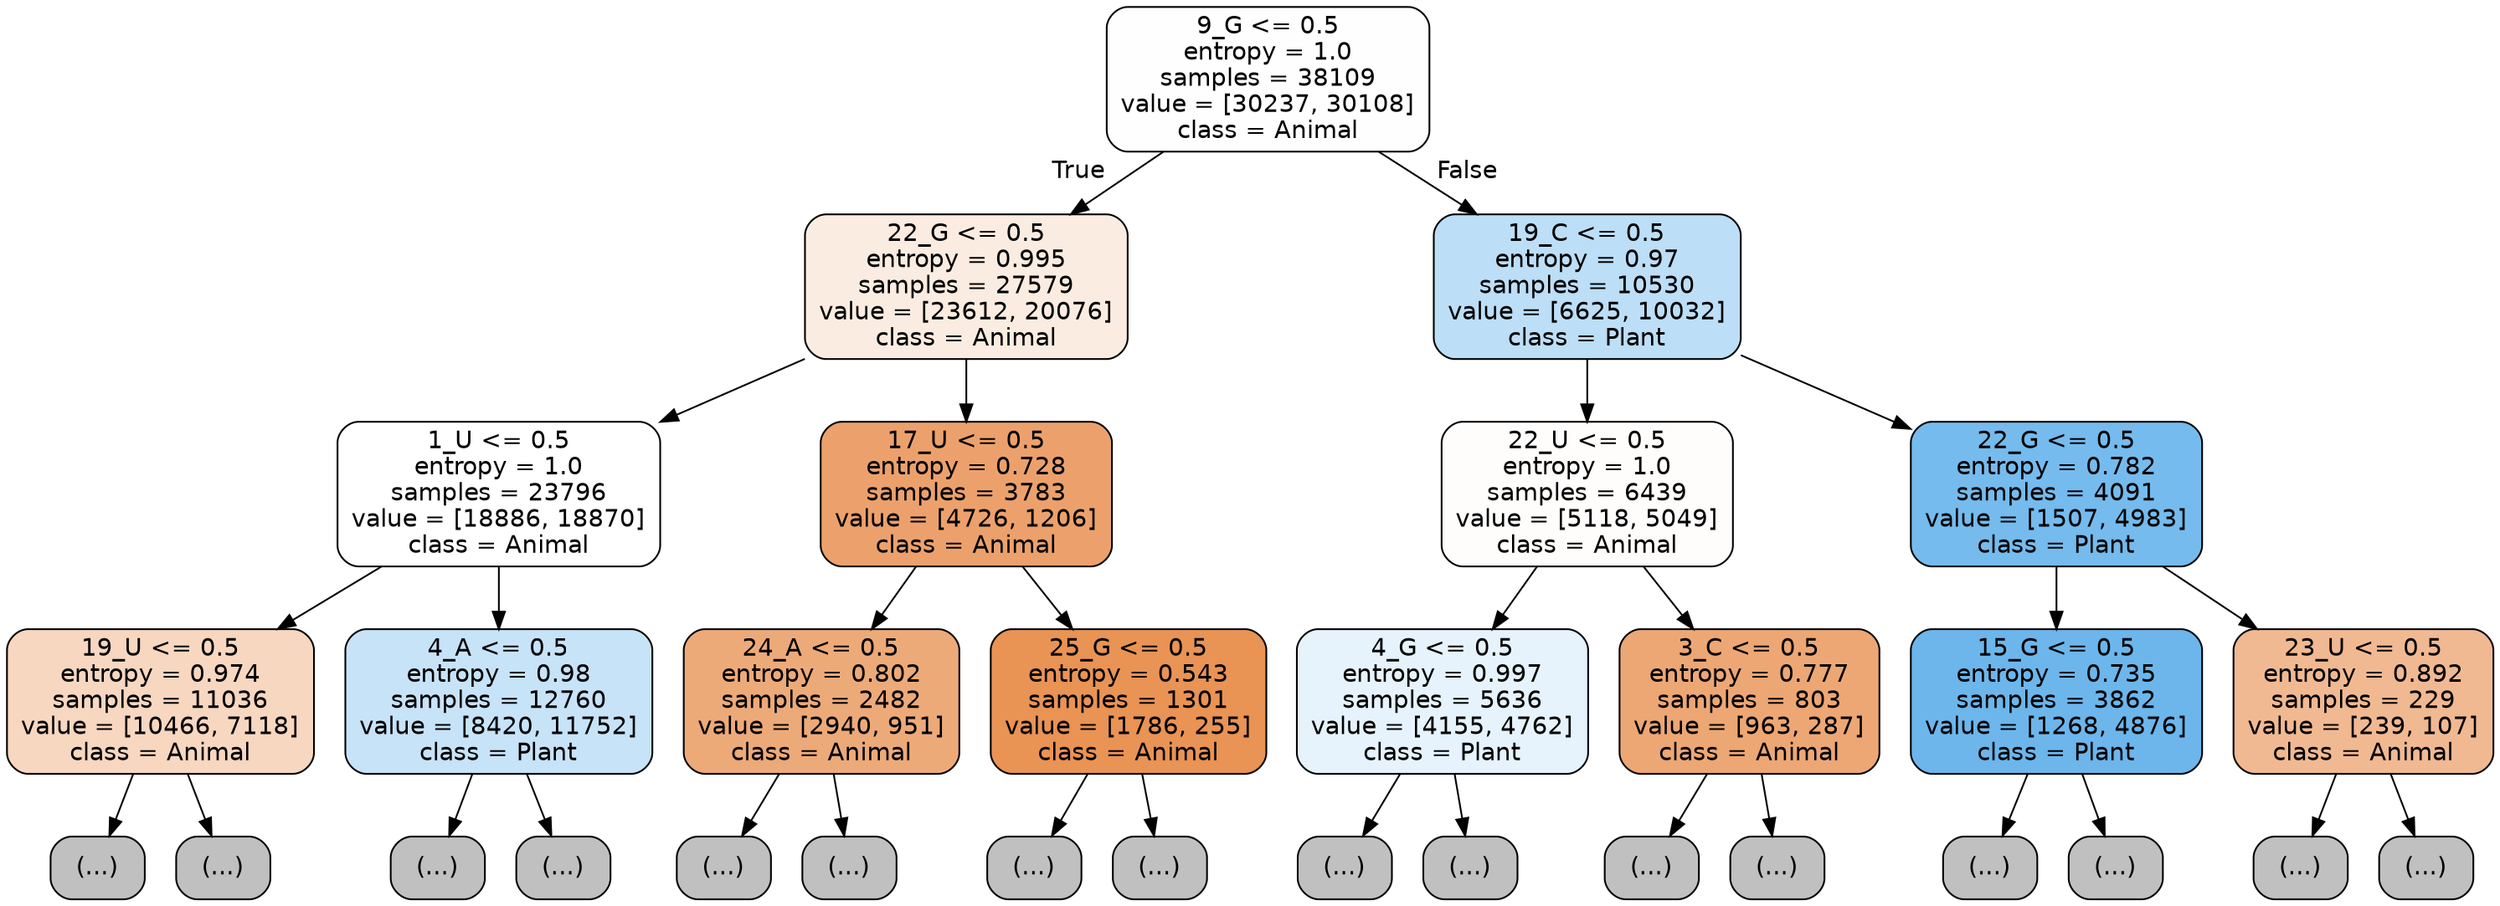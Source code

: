 digraph Tree {
node [shape=box, style="filled, rounded", color="black", fontname="helvetica"] ;
edge [fontname="helvetica"] ;
0 [label="9_G <= 0.5\nentropy = 1.0\nsamples = 38109\nvalue = [30237, 30108]\nclass = Animal", fillcolor="#fffefe"] ;
1 [label="22_G <= 0.5\nentropy = 0.995\nsamples = 27579\nvalue = [23612, 20076]\nclass = Animal", fillcolor="#fbece1"] ;
0 -> 1 [labeldistance=2.5, labelangle=45, headlabel="True"] ;
2 [label="1_U <= 0.5\nentropy = 1.0\nsamples = 23796\nvalue = [18886, 18870]\nclass = Animal", fillcolor="#ffffff"] ;
1 -> 2 ;
3 [label="19_U <= 0.5\nentropy = 0.974\nsamples = 11036\nvalue = [10466, 7118]\nclass = Animal", fillcolor="#f7d7c0"] ;
2 -> 3 ;
4 [label="(...)", fillcolor="#C0C0C0"] ;
3 -> 4 ;
4589 [label="(...)", fillcolor="#C0C0C0"] ;
3 -> 4589 ;
6156 [label="4_A <= 0.5\nentropy = 0.98\nsamples = 12760\nvalue = [8420, 11752]\nclass = Plant", fillcolor="#c7e3f8"] ;
2 -> 6156 ;
6157 [label="(...)", fillcolor="#C0C0C0"] ;
6156 -> 6157 ;
9894 [label="(...)", fillcolor="#C0C0C0"] ;
6156 -> 9894 ;
11037 [label="17_U <= 0.5\nentropy = 0.728\nsamples = 3783\nvalue = [4726, 1206]\nclass = Animal", fillcolor="#eca16c"] ;
1 -> 11037 ;
11038 [label="24_A <= 0.5\nentropy = 0.802\nsamples = 2482\nvalue = [2940, 951]\nclass = Animal", fillcolor="#edaa79"] ;
11037 -> 11038 ;
11039 [label="(...)", fillcolor="#C0C0C0"] ;
11038 -> 11039 ;
12026 [label="(...)", fillcolor="#C0C0C0"] ;
11038 -> 12026 ;
12089 [label="25_G <= 0.5\nentropy = 0.543\nsamples = 1301\nvalue = [1786, 255]\nclass = Animal", fillcolor="#e99355"] ;
11037 -> 12089 ;
12090 [label="(...)", fillcolor="#C0C0C0"] ;
12089 -> 12090 ;
12491 [label="(...)", fillcolor="#C0C0C0"] ;
12089 -> 12491 ;
12504 [label="19_C <= 0.5\nentropy = 0.97\nsamples = 10530\nvalue = [6625, 10032]\nclass = Plant", fillcolor="#bcdef6"] ;
0 -> 12504 [labeldistance=2.5, labelangle=-45, headlabel="False"] ;
12505 [label="22_U <= 0.5\nentropy = 1.0\nsamples = 6439\nvalue = [5118, 5049]\nclass = Animal", fillcolor="#fffdfc"] ;
12504 -> 12505 ;
12506 [label="4_G <= 0.5\nentropy = 0.997\nsamples = 5636\nvalue = [4155, 4762]\nclass = Plant", fillcolor="#e6f3fc"] ;
12505 -> 12506 ;
12507 [label="(...)", fillcolor="#C0C0C0"] ;
12506 -> 12507 ;
14488 [label="(...)", fillcolor="#C0C0C0"] ;
12506 -> 14488 ;
15501 [label="3_C <= 0.5\nentropy = 0.777\nsamples = 803\nvalue = [963, 287]\nclass = Animal", fillcolor="#eda774"] ;
12505 -> 15501 ;
15502 [label="(...)", fillcolor="#C0C0C0"] ;
15501 -> 15502 ;
15773 [label="(...)", fillcolor="#C0C0C0"] ;
15501 -> 15773 ;
15860 [label="22_G <= 0.5\nentropy = 0.782\nsamples = 4091\nvalue = [1507, 4983]\nclass = Plant", fillcolor="#75bbed"] ;
12504 -> 15860 ;
15861 [label="15_G <= 0.5\nentropy = 0.735\nsamples = 3862\nvalue = [1268, 4876]\nclass = Plant", fillcolor="#6cb6ec"] ;
15860 -> 15861 ;
15862 [label="(...)", fillcolor="#C0C0C0"] ;
15861 -> 15862 ;
16551 [label="(...)", fillcolor="#C0C0C0"] ;
15861 -> 16551 ;
16856 [label="23_U <= 0.5\nentropy = 0.892\nsamples = 229\nvalue = [239, 107]\nclass = Animal", fillcolor="#f1b992"] ;
15860 -> 16856 ;
16857 [label="(...)", fillcolor="#C0C0C0"] ;
16856 -> 16857 ;
16972 [label="(...)", fillcolor="#C0C0C0"] ;
16856 -> 16972 ;
}